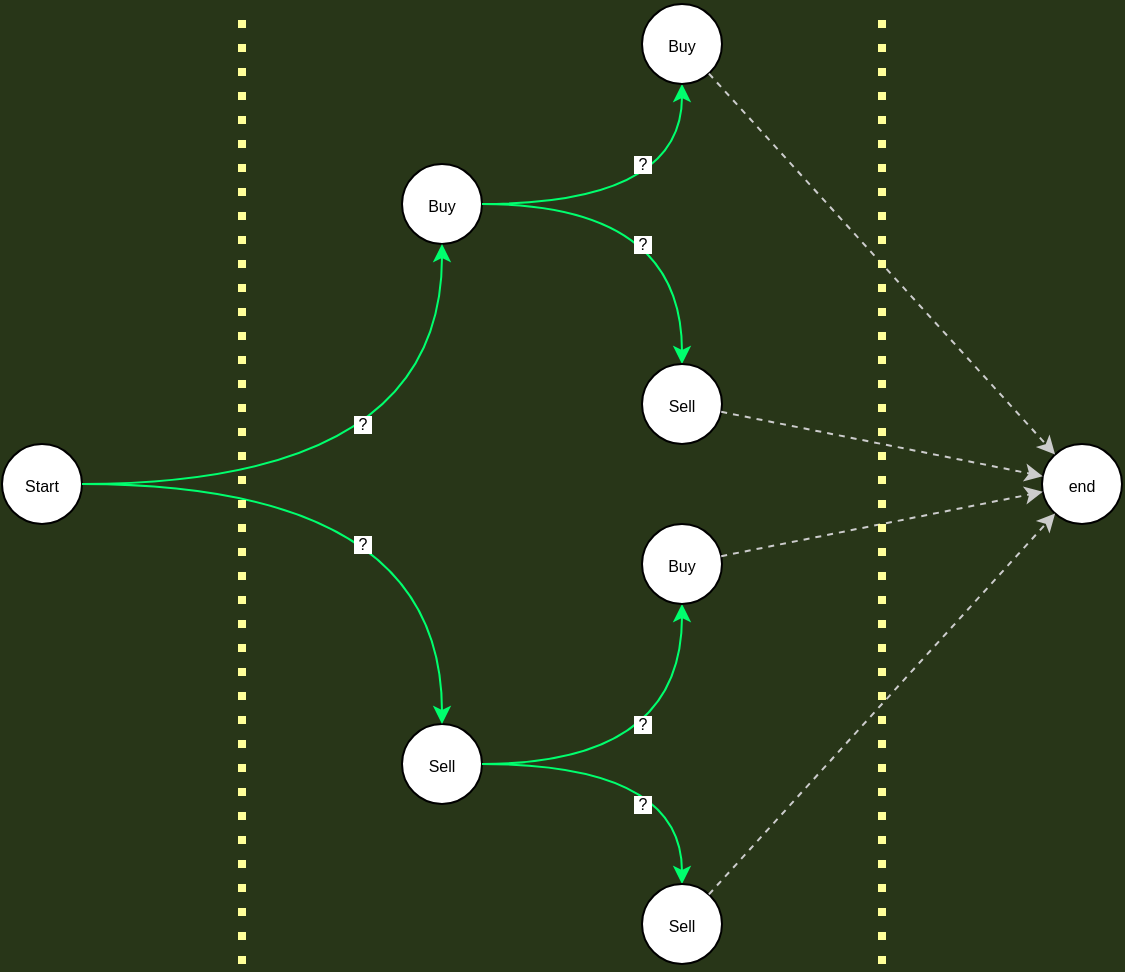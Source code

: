 <mxfile version="20.5.3" type="embed"><diagram id="23iRSUPoRavnBvh4doch" name="Page-1"><mxGraphModel dx="1177" dy="772" grid="1" gridSize="10" guides="1" tooltips="1" connect="1" arrows="1" fold="1" page="1" pageScale="1" pageWidth="827" pageHeight="1169" background="#283618" math="0" shadow="0"><root><mxCell id="0"/><mxCell id="1" parent="0"/><mxCell id="2" value="&lt;font style=&quot;font-size: 8px;&quot;&gt;Start&lt;/font&gt;" style="ellipse;whiteSpace=wrap;html=1;aspect=fixed;" vertex="1" parent="1"><mxGeometry x="80" y="500" width="40" height="40" as="geometry"/></mxCell><mxCell id="3" value="&lt;font style=&quot;font-size: 8px;&quot;&gt;Buy&lt;/font&gt;" style="ellipse;whiteSpace=wrap;html=1;aspect=fixed;container=0;" vertex="1" parent="1"><mxGeometry x="280" y="360" width="40" height="40" as="geometry"/></mxCell><mxCell id="5" value="&amp;nbsp;?&amp;nbsp;" style="edgeStyle=orthogonalEdgeStyle;rounded=0;orthogonalLoop=1;jettySize=auto;html=1;fontSize=8;fillColor=#ffe6cc;strokeColor=#00FF6E;curved=1;" edge="1" parent="1" source="2" target="3"><mxGeometry x="-0.067" y="30" relative="1" as="geometry"><mxPoint as="offset"/></mxGeometry></mxCell><mxCell id="18" style="edgeStyle=orthogonalEdgeStyle;curved=1;rounded=0;orthogonalLoop=1;jettySize=auto;html=1;strokeColor=#00FF6E;fontSize=8;" edge="1" parent="1" source="3" target="11"><mxGeometry relative="1" as="geometry"/></mxCell><mxCell id="44" value="&amp;nbsp;?&amp;nbsp;" style="edgeLabel;html=1;align=center;verticalAlign=middle;resizable=0;points=[];fontSize=8;" vertex="1" connectable="0" parent="18"><mxGeometry x="0.005" y="-1" relative="1" as="geometry"><mxPoint x="-1" y="-21" as="offset"/></mxGeometry></mxCell><mxCell id="15" style="edgeStyle=orthogonalEdgeStyle;curved=1;rounded=0;orthogonalLoop=1;jettySize=auto;html=1;strokeColor=#00FF6E;fontSize=8;" edge="1" parent="1" source="3" target="14"><mxGeometry relative="1" as="geometry"/></mxCell><mxCell id="45" value="&amp;nbsp;?&amp;nbsp;" style="edgeLabel;html=1;align=center;verticalAlign=middle;resizable=0;points=[];fontSize=8;" vertex="1" connectable="0" parent="15"><mxGeometry x="0.101" y="-2" relative="1" as="geometry"><mxPoint x="-19" y="18" as="offset"/></mxGeometry></mxCell><mxCell id="7" value="&lt;font style=&quot;font-size: 8px;&quot;&gt;Sell&lt;/font&gt;" style="ellipse;whiteSpace=wrap;html=1;aspect=fixed;" vertex="1" parent="1"><mxGeometry x="280" y="640" width="40" height="40" as="geometry"/></mxCell><mxCell id="8" value="&amp;nbsp;?&amp;nbsp;" style="edgeStyle=orthogonalEdgeStyle;curved=1;rounded=0;orthogonalLoop=1;jettySize=auto;html=1;strokeColor=#00FF6E;fontSize=8;" edge="1" parent="1" source="2" target="7"><mxGeometry x="-0.067" y="-30" relative="1" as="geometry"><mxPoint as="offset"/></mxGeometry></mxCell><mxCell id="17" style="edgeStyle=orthogonalEdgeStyle;curved=1;rounded=0;orthogonalLoop=1;jettySize=auto;html=1;strokeColor=#00FF6E;fontSize=8;" edge="1" parent="1" source="7" target="12"><mxGeometry relative="1" as="geometry"/></mxCell><mxCell id="46" value="&amp;nbsp;?&amp;nbsp;" style="edgeLabel;html=1;align=center;verticalAlign=middle;resizable=0;points=[];fontSize=8;" vertex="1" connectable="0" parent="17"><mxGeometry x="0.032" y="1" relative="1" as="geometry"><mxPoint x="-13" y="-19" as="offset"/></mxGeometry></mxCell><mxCell id="16" style="edgeStyle=orthogonalEdgeStyle;curved=1;rounded=0;orthogonalLoop=1;jettySize=auto;html=1;strokeColor=#00FF6E;fontSize=8;" edge="1" parent="1" source="7" target="13"><mxGeometry relative="1" as="geometry"/></mxCell><mxCell id="47" value="&amp;nbsp;?&amp;nbsp;" style="edgeLabel;html=1;align=center;verticalAlign=middle;resizable=0;points=[];fontSize=8;" vertex="1" connectable="0" parent="16"><mxGeometry x="-0.012" y="-1" relative="1" as="geometry"><mxPoint x="1" y="19" as="offset"/></mxGeometry></mxCell><mxCell id="42" value="" style="endArrow=none;dashed=1;html=1;dashPattern=1 2;strokeWidth=4;rounded=0;strokeColor=#FFFF99;fontSize=8;" edge="1" parent="1"><mxGeometry width="50" height="50" relative="1" as="geometry"><mxPoint x="200" y="760" as="sourcePoint"/><mxPoint x="200" y="280" as="targetPoint"/></mxGeometry></mxCell><mxCell id="35" value="&lt;font style=&quot;font-size: 8px;&quot;&gt;end&lt;/font&gt;" style="ellipse;whiteSpace=wrap;html=1;aspect=fixed;container=0;" vertex="1" parent="1"><mxGeometry x="600" y="500" width="40" height="40" as="geometry"/></mxCell><mxCell id="11" value="&lt;font style=&quot;font-size: 8px;&quot;&gt;Buy&lt;/font&gt;" style="ellipse;whiteSpace=wrap;html=1;aspect=fixed;container=0;" vertex="1" parent="1"><mxGeometry x="400" y="280" width="40" height="40" as="geometry"/></mxCell><mxCell id="37" style="rounded=0;orthogonalLoop=1;jettySize=auto;html=1;strokeColor=#CCCCCC;fontSize=8;dashed=1;" edge="1" parent="1" source="11" target="35"><mxGeometry relative="1" as="geometry"/></mxCell><mxCell id="14" value="&lt;font style=&quot;font-size: 8px;&quot;&gt;Sell&lt;/font&gt;" style="ellipse;whiteSpace=wrap;html=1;aspect=fixed;container=0;" vertex="1" parent="1"><mxGeometry x="400" y="460" width="40" height="40" as="geometry"/></mxCell><mxCell id="36" style="rounded=0;orthogonalLoop=1;jettySize=auto;html=1;strokeColor=#CCCCCC;fontSize=8;dashed=1;" edge="1" parent="1" source="14" target="35"><mxGeometry relative="1" as="geometry"/></mxCell><mxCell id="12" value="&lt;font style=&quot;font-size: 8px;&quot;&gt;Buy&lt;/font&gt;" style="ellipse;whiteSpace=wrap;html=1;aspect=fixed;" vertex="1" parent="1"><mxGeometry x="400" y="540" width="40" height="40" as="geometry"/></mxCell><mxCell id="38" style="rounded=0;orthogonalLoop=1;jettySize=auto;html=1;strokeColor=#CCCCCC;fontSize=8;dashed=1;" edge="1" parent="1" source="12" target="35"><mxGeometry relative="1" as="geometry"/></mxCell><mxCell id="13" value="&lt;font style=&quot;font-size: 8px;&quot;&gt;Sell&lt;/font&gt;" style="ellipse;whiteSpace=wrap;html=1;aspect=fixed;" vertex="1" parent="1"><mxGeometry x="400" y="720" width="40" height="40" as="geometry"/></mxCell><mxCell id="39" style="rounded=0;orthogonalLoop=1;jettySize=auto;html=1;strokeColor=#CCCCCC;fontSize=8;dashed=1;" edge="1" parent="1" source="13" target="35"><mxGeometry relative="1" as="geometry"/></mxCell><mxCell id="43" value="" style="endArrow=none;dashed=1;html=1;dashPattern=1 2;strokeWidth=4;rounded=0;strokeColor=#FFFF99;fontSize=8;" edge="1" parent="1"><mxGeometry width="50" height="50" relative="1" as="geometry"><mxPoint x="520" y="760" as="sourcePoint"/><mxPoint x="520" y="280" as="targetPoint"/></mxGeometry></mxCell></root></mxGraphModel></diagram></mxfile>
